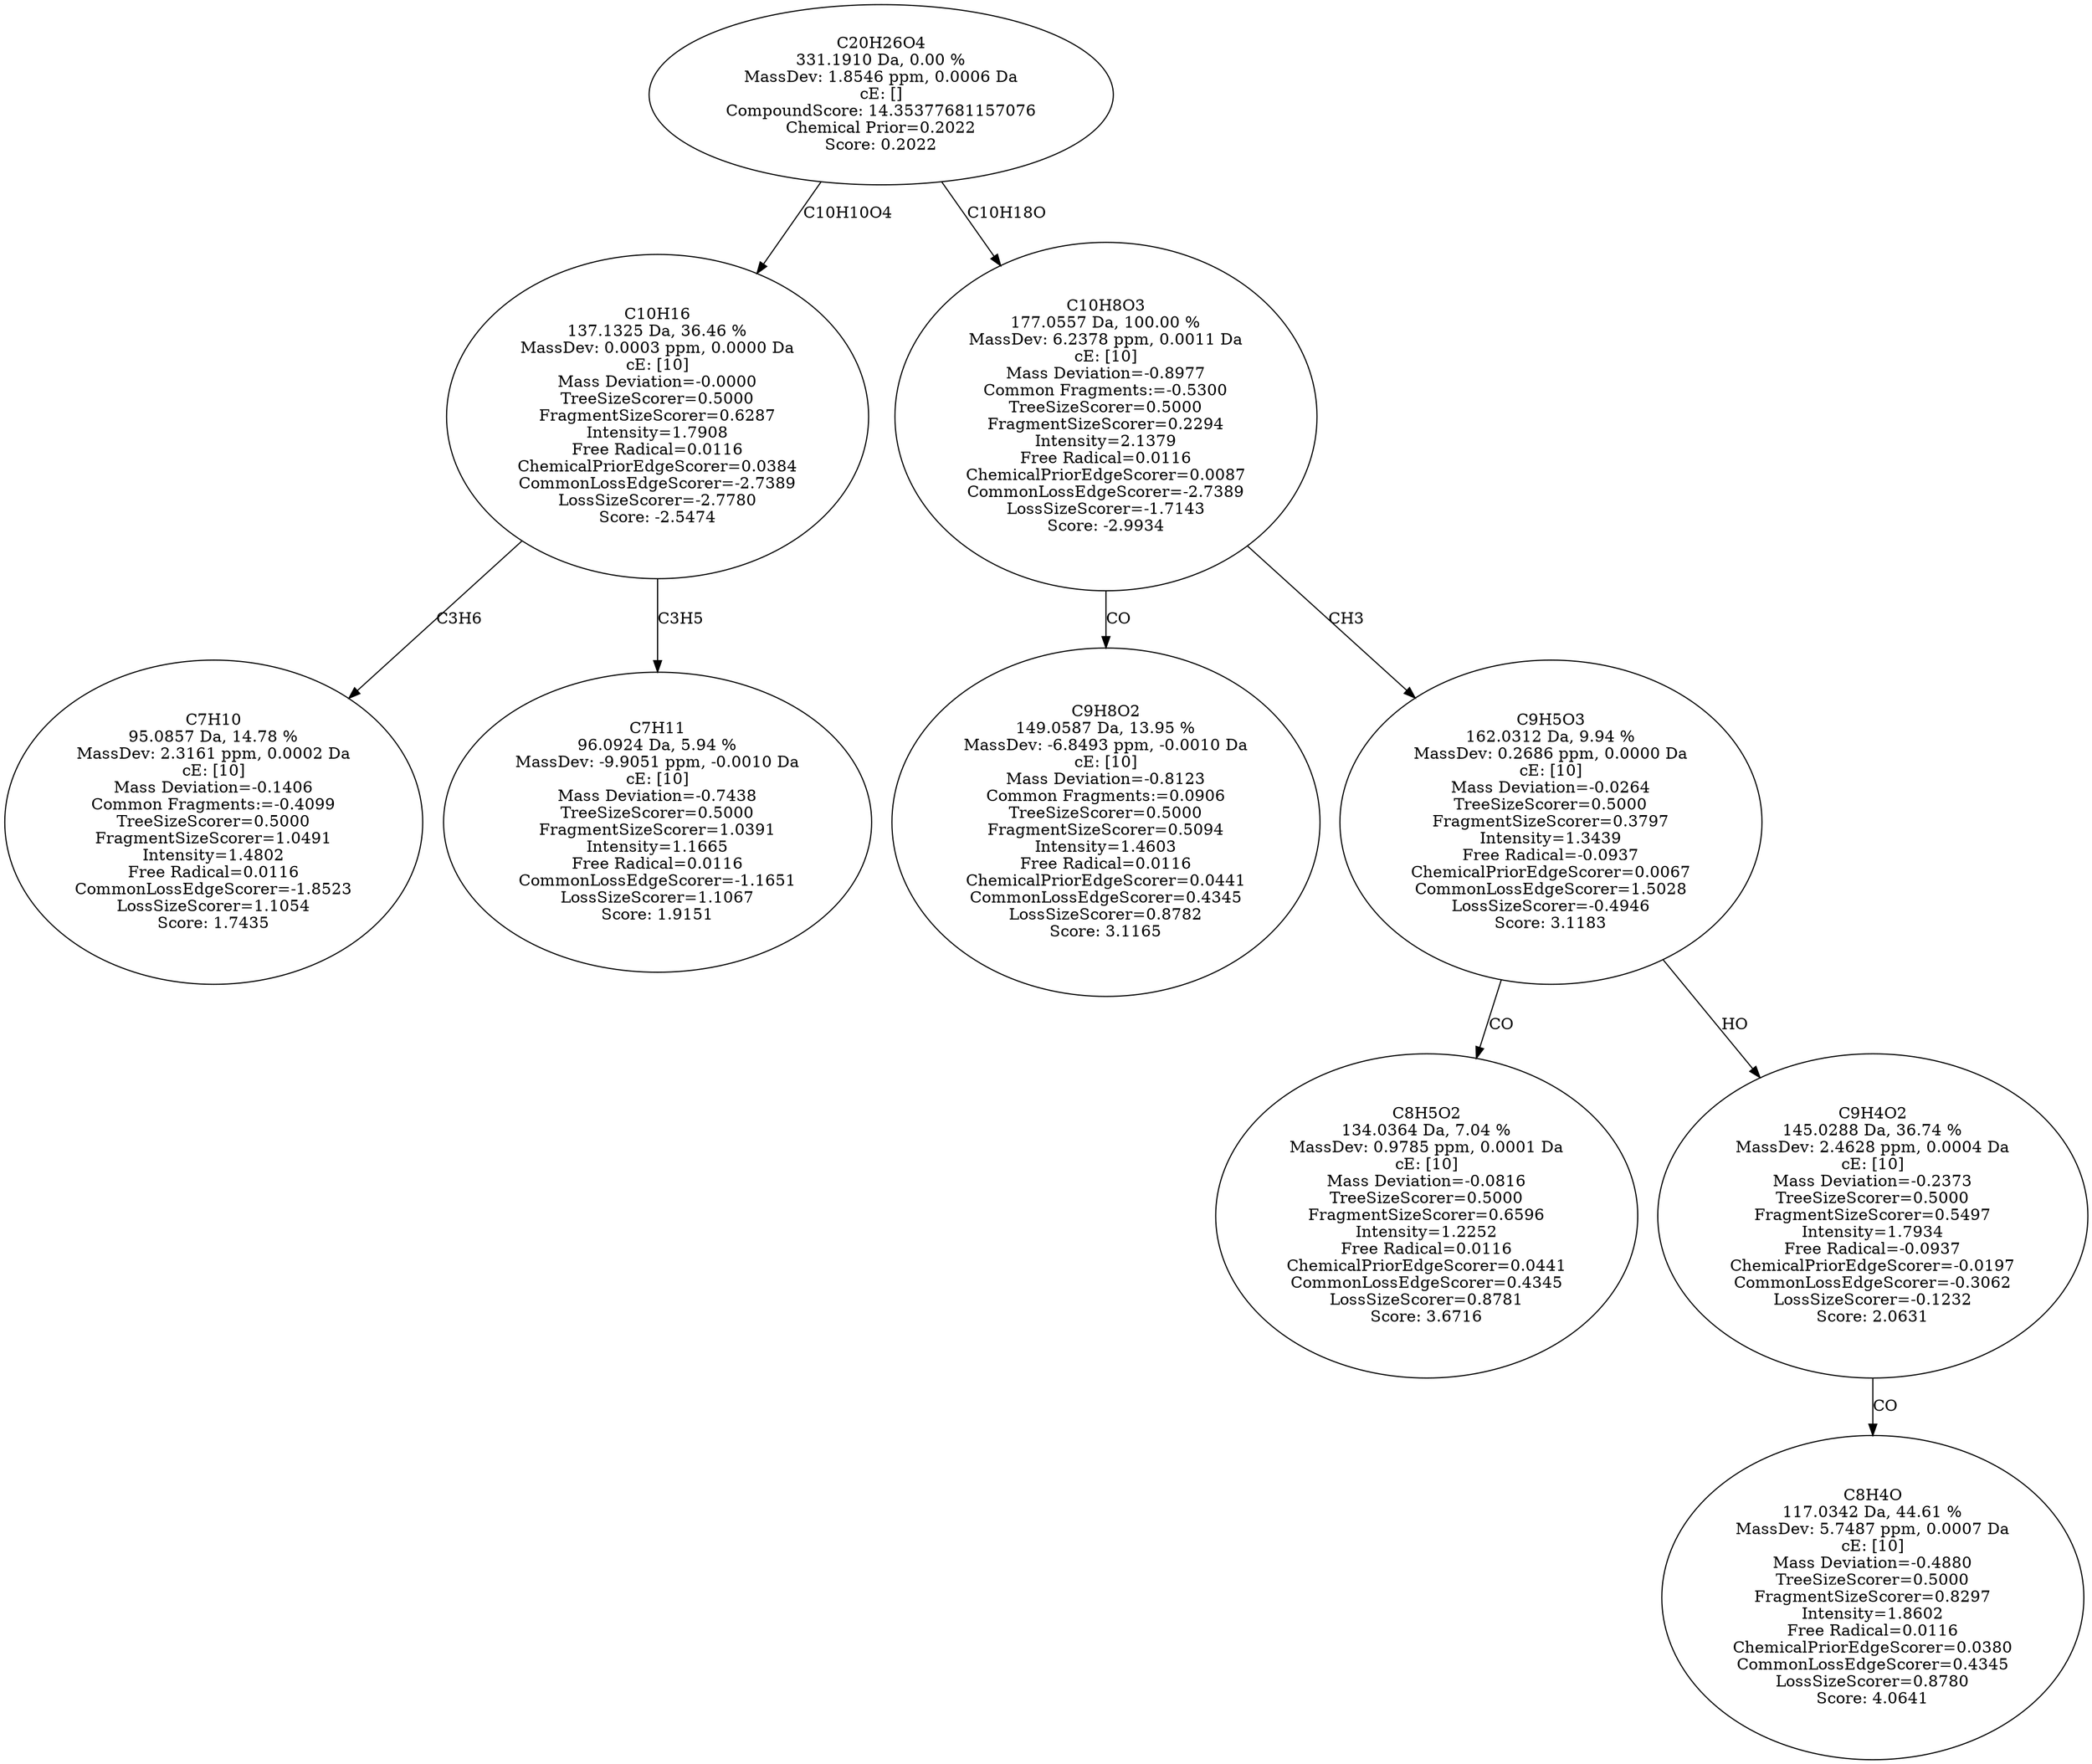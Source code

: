 strict digraph {
v1 [label="C7H10\n95.0857 Da, 14.78 %\nMassDev: 2.3161 ppm, 0.0002 Da\ncE: [10]\nMass Deviation=-0.1406\nCommon Fragments:=-0.4099\nTreeSizeScorer=0.5000\nFragmentSizeScorer=1.0491\nIntensity=1.4802\nFree Radical=0.0116\nCommonLossEdgeScorer=-1.8523\nLossSizeScorer=1.1054\nScore: 1.7435"];
v2 [label="C7H11\n96.0924 Da, 5.94 %\nMassDev: -9.9051 ppm, -0.0010 Da\ncE: [10]\nMass Deviation=-0.7438\nTreeSizeScorer=0.5000\nFragmentSizeScorer=1.0391\nIntensity=1.1665\nFree Radical=0.0116\nCommonLossEdgeScorer=-1.1651\nLossSizeScorer=1.1067\nScore: 1.9151"];
v3 [label="C10H16\n137.1325 Da, 36.46 %\nMassDev: 0.0003 ppm, 0.0000 Da\ncE: [10]\nMass Deviation=-0.0000\nTreeSizeScorer=0.5000\nFragmentSizeScorer=0.6287\nIntensity=1.7908\nFree Radical=0.0116\nChemicalPriorEdgeScorer=0.0384\nCommonLossEdgeScorer=-2.7389\nLossSizeScorer=-2.7780\nScore: -2.5474"];
v4 [label="C9H8O2\n149.0587 Da, 13.95 %\nMassDev: -6.8493 ppm, -0.0010 Da\ncE: [10]\nMass Deviation=-0.8123\nCommon Fragments:=0.0906\nTreeSizeScorer=0.5000\nFragmentSizeScorer=0.5094\nIntensity=1.4603\nFree Radical=0.0116\nChemicalPriorEdgeScorer=0.0441\nCommonLossEdgeScorer=0.4345\nLossSizeScorer=0.8782\nScore: 3.1165"];
v5 [label="C8H5O2\n134.0364 Da, 7.04 %\nMassDev: 0.9785 ppm, 0.0001 Da\ncE: [10]\nMass Deviation=-0.0816\nTreeSizeScorer=0.5000\nFragmentSizeScorer=0.6596\nIntensity=1.2252\nFree Radical=0.0116\nChemicalPriorEdgeScorer=0.0441\nCommonLossEdgeScorer=0.4345\nLossSizeScorer=0.8781\nScore: 3.6716"];
v6 [label="C8H4O\n117.0342 Da, 44.61 %\nMassDev: 5.7487 ppm, 0.0007 Da\ncE: [10]\nMass Deviation=-0.4880\nTreeSizeScorer=0.5000\nFragmentSizeScorer=0.8297\nIntensity=1.8602\nFree Radical=0.0116\nChemicalPriorEdgeScorer=0.0380\nCommonLossEdgeScorer=0.4345\nLossSizeScorer=0.8780\nScore: 4.0641"];
v7 [label="C9H4O2\n145.0288 Da, 36.74 %\nMassDev: 2.4628 ppm, 0.0004 Da\ncE: [10]\nMass Deviation=-0.2373\nTreeSizeScorer=0.5000\nFragmentSizeScorer=0.5497\nIntensity=1.7934\nFree Radical=-0.0937\nChemicalPriorEdgeScorer=-0.0197\nCommonLossEdgeScorer=-0.3062\nLossSizeScorer=-0.1232\nScore: 2.0631"];
v8 [label="C9H5O3\n162.0312 Da, 9.94 %\nMassDev: 0.2686 ppm, 0.0000 Da\ncE: [10]\nMass Deviation=-0.0264\nTreeSizeScorer=0.5000\nFragmentSizeScorer=0.3797\nIntensity=1.3439\nFree Radical=-0.0937\nChemicalPriorEdgeScorer=0.0067\nCommonLossEdgeScorer=1.5028\nLossSizeScorer=-0.4946\nScore: 3.1183"];
v9 [label="C10H8O3\n177.0557 Da, 100.00 %\nMassDev: 6.2378 ppm, 0.0011 Da\ncE: [10]\nMass Deviation=-0.8977\nCommon Fragments:=-0.5300\nTreeSizeScorer=0.5000\nFragmentSizeScorer=0.2294\nIntensity=2.1379\nFree Radical=0.0116\nChemicalPriorEdgeScorer=0.0087\nCommonLossEdgeScorer=-2.7389\nLossSizeScorer=-1.7143\nScore: -2.9934"];
v10 [label="C20H26O4\n331.1910 Da, 0.00 %\nMassDev: 1.8546 ppm, 0.0006 Da\ncE: []\nCompoundScore: 14.35377681157076\nChemical Prior=0.2022\nScore: 0.2022"];
v3 -> v1 [label="C3H6"];
v3 -> v2 [label="C3H5"];
v10 -> v3 [label="C10H10O4"];
v9 -> v4 [label="CO"];
v8 -> v5 [label="CO"];
v7 -> v6 [label="CO"];
v8 -> v7 [label="HO"];
v9 -> v8 [label="CH3"];
v10 -> v9 [label="C10H18O"];
}